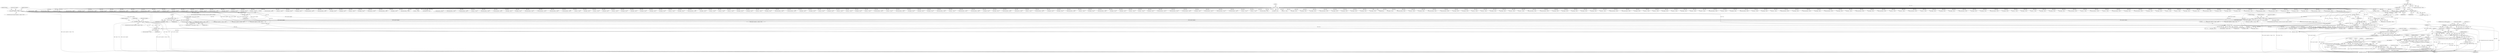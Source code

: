 digraph "0_ImageMagick_56d6e20de489113617cbbddaf41e92600a34db22@array" {
"1018410" [label="(Call,msl_info->image[n] == (Image *) NULL)"];
"1017912" [label="(Call,msl_info->image[n] == (Image *) NULL)"];
"1017918" [label="(Call,(Image *) NULL)"];
"1017908" [label="(Call,(Image*) NULL)"];
"1000237" [label="(Call,(char *) NULL)"];
"1000232" [label="(Call,(const char *) NULL)"];
"1018117" [label="(Call,msl_info->image[n] == (Image *) NULL)"];
"1018123" [label="(Call,(Image *) NULL)"];
"1018113" [label="(Call,(Image*) NULL)"];
"1018416" [label="(Call,(Image *) NULL)"];
"1018251" [label="(Call,(Image*) NULL)"];
"1018149" [label="(Call,(const xmlChar *) NULL)"];
"1018137" [label="(Call,(const xmlChar **) NULL)"];
"1018046" [label="(Call,(Image*) NULL)"];
"1017944" [label="(Call,(const xmlChar *) NULL)"];
"1017932" [label="(Call,(const xmlChar **) NULL)"];
"1018540" [label="(Call,GetImageFromList(msl_info->image[n],index))"];
"1018538" [label="(Call,p=GetImageFromList(msl_info->image[n],index))"];
"1018558" [label="(Call,p == (Image *) NULL)"];
"1018557" [label="(Call,(p == (Image *) NULL) || (q == (Image *) NULL))"];
"1018578" [label="(Call,CloneImage(p,0,0,MagickTrue,&p->exception))"];
"1018576" [label="(Call,swap=CloneImage(p,0,0,MagickTrue,&p->exception))"];
"1018599" [label="(Call,ReplaceImageInList(&q,swap))"];
"1018590" [label="(Call,CloneImage(q,0,0,MagickTrue,&q->exception))"];
"1018587" [label="(Call,ReplaceImageInList(&p,CloneImage(q,0,0,MagickTrue,&q->exception)))"];
"1018609" [label="(Call,GetFirstImageInList(q))"];
"1018603" [label="(Call,msl_info->image[n]=GetFirstImageInList(q))"];
"1018549" [label="(Call,GetImageFromList(msl_info->image[n],swap_index))"];
"1018547" [label="(Call,q=GetImageFromList(msl_info->image[n],swap_index))"];
"1018563" [label="(Call,q == (Image *) NULL)"];
"1018046" [label="(Call,(Image*) NULL)"];
"1017467" [label="(Call,(Image *) NULL)"];
"1018431" [label="(Call,swap_index=(-2))"];
"1018550" [label="(Call,msl_info->image[n])"];
"1014502" [label="(Call,(Image *) NULL)"];
"1003100" [label="(Call,(char **) NULL)"];
"1014729" [label="(Call,(const xmlChar *) NULL)"];
"1018428" [label="(Identifier,index)"];
"1018139" [label="(Identifier,NULL)"];
"1000234" [label="(Identifier,NULL)"];
"1009820" [label="(Call,(const xmlChar *) NULL)"];
"1016133" [label="(Call,(const char *) NULL)"];
"1003342" [label="(Call,(const xmlChar *) NULL)"];
"1008856" [label="(Call,(Image *) NULL)"];
"1004334" [label="(Call,(const xmlChar *) NULL)"];
"1004223" [label="(Call,(Image *) NULL)"];
"1014856" [label="(Call,(Image *) NULL)"];
"1017911" [label="(ControlStructure,if (msl_info->image[n] == (Image *) NULL))"];
"1001578" [label="(Call,(const xmlChar *) NULL)"];
"1014978" [label="(Call,(char **) NULL)"];
"1018253" [label="(Identifier,NULL)"];
"1018518" [label="(Call,swap_index=(ssize_t) geometry_info.sigma)"];
"1018123" [label="(Call,(Image *) NULL)"];
"1004729" [label="(Call,(const xmlChar *) NULL)"];
"1008628" [label="(Call,(char **) NULL)"];
"1018781" [label="(Call,(Image *) NULL)"];
"1003476" [label="(Call,(Image *) NULL)"];
"1000279" [label="(Call,(Image *) NULL)"];
"1019173" [label="(Call,(char **) NULL)"];
"1018251" [label="(Call,(Image*) NULL)"];
"1005603" [label="(Call,(char **) NULL)"];
"1006241" [label="(Call,(const xmlChar *) NULL)"];
"1012993" [label="(Call,(Image *) NULL)"];
"1017221" [label="(Call,(Image *) NULL)"];
"1014248" [label="(Call,(Image *) NULL)"];
"1018128" [label="(Identifier,OptionError)"];
"1007724" [label="(Call,(char **) NULL)"];
"1018587" [label="(Call,ReplaceImageInList(&p,CloneImage(q,0,0,MagickTrue,&q->exception)))"];
"1007223" [label="(Call,(const xmlChar *) NULL)"];
"1009893" [label="(Call,(char **) NULL)"];
"1004956" [label="(Call,(Image *) NULL)"];
"1018418" [label="(Identifier,NULL)"];
"1014663" [label="(Call,(Image *) NULL)"];
"1006434" [label="(Call,(const xmlChar *) NULL)"];
"1002331" [label="(Call,(const xmlChar *) NULL)"];
"1008729" [label="(Call,(Image *) NULL)"];
"1015066" [label="(Call,(Image *) NULL)"];
"1006523" [label="(Call,(char **) NULL)"];
"1018409" [label="(ControlStructure,if (msl_info->image[n] == (Image *) NULL))"];
"1002499" [label="(Call,(Image *) NULL)"];
"1017923" [label="(Identifier,OptionError)"];
"1019031" [label="(Call,(const char *) NULL)"];
"1007668" [label="(Call,(const xmlChar *) NULL)"];
"1019343" [label="(Call,msl_info->image[n] == (Image *) NULL)"];
"1018603" [label="(Call,msl_info->image[n]=GetFirstImageInList(q))"];
"1007621" [label="(Call,(Image *) NULL)"];
"1018821" [label="(Call,(Image *) NULL)"];
"1018438" [label="(Call,(const xmlChar **) NULL)"];
"1011472" [label="(Call,(const xmlChar **) NULL)"];
"1000232" [label="(Call,(const char *) NULL)"];
"1013107" [label="(Call,(char **) NULL)"];
"1000235" [label="(Call,value=(char *) NULL)"];
"1017913" [label="(Call,msl_info->image[n])"];
"1018560" [label="(Call,(Image *) NULL)"];
"1003448" [label="(Call,(const char *) NULL)"];
"1000307" [label="(Call,(const xmlChar *) NULL)"];
"1018071" [label="(Call,(Image *) NULL)"];
"1019122" [label="(Call,(const xmlChar *) NULL)"];
"1008651" [label="(Call,(char **) NULL)"];
"1017596" [label="(Call,(const xmlChar *) NULL)"];
"1017492" [label="(Call,(const xmlChar *) NULL)"];
"1017427" [label="(Call,(Image *) NULL)"];
"1015276" [label="(Call,(Image *) NULL)"];
"1018546" [label="(Identifier,index)"];
"1018125" [label="(Identifier,NULL)"];
"1018149" [label="(Call,(const xmlChar *) NULL)"];
"1018136" [label="(Identifier,attributes)"];
"1008160" [label="(Call,(const xmlChar *) NULL)"];
"1011228" [label="(Call,(const xmlChar *) NULL)"];
"1010626" [label="(Call,(const xmlChar *) NULL)"];
"1013264" [label="(Call,(const xmlChar *) NULL)"];
"1018710" [label="(Call,(char **) NULL)"];
"1018558" [label="(Call,p == (Image *) NULL)"];
"1007056" [label="(Call,(Image *) NULL)"];
"1018629" [label="(Call,(Image *) NULL)"];
"1012008" [label="(Call,(char **) NULL)"];
"1018427" [label="(Call,index=(-1))"];
"1017908" [label="(Call,(Image*) NULL)"];
"1006586" [label="(Call,(Image *) NULL)"];
"1010507" [label="(Call,(char **) NULL)"];
"1004701" [label="(Call,(Image *) NULL)"];
"1018557" [label="(Call,(p == (Image *) NULL) || (q == (Image *) NULL))"];
"1018593" [label="(Literal,0)"];
"1018111" [label="(Call,*\n          stereoImage = (Image*) NULL)"];
"1008556" [label="(Call,(Image *) NULL)"];
"1001983" [label="(Call,(Image *) NULL)"];
"1018053" [label="(Call,SteganoImage(msl_info->image[n], watermark, &msl_info->image[n]->exception))"];
"1017944" [label="(Call,(const xmlChar *) NULL)"];
"1008486" [label="(Call,(Image *) NULL)"];
"1018416" [label="(Call,(Image *) NULL)"];
"1013153" [label="(Call,(Image *) NULL)"];
"1018539" [label="(Identifier,p)"];
"1007796" [label="(Call,(char **) NULL)"];
"1017918" [label="(Call,(Image *) NULL)"];
"1018564" [label="(Identifier,q)"];
"1018611" [label="(ControlStructure,break;)"];
"1010545" [label="(Call,(Image *) NULL)"];
"1004476" [label="(Call,(const xmlChar *) NULL)"];
"1004443" [label="(Call,(Image *) NULL)"];
"1005702" [label="(Call,(char **) NULL)"];
"1017912" [label="(Call,msl_info->image[n] == (Image *) NULL)"];
"1011909" [label="(Call,(char **) NULL)"];
"1018602" [label="(Identifier,swap)"];
"1009559" [label="(Call,(char **) NULL)"];
"1016998" [label="(Call,(Image *) NULL)"];
"1016530" [label="(Call,(Image *) NULL)"];
"1018044" [label="(Call,watermark != (Image*) NULL)"];
"1005566" [label="(Call,(char **) NULL)"];
"1002635" [label="(Call,(Image *) NULL)"];
"1002016" [label="(Call,(const xmlChar *) NULL)"];
"1017744" [label="(Call,(const xmlChar *) NULL)"];
"1018579" [label="(Identifier,p)"];
"1018137" [label="(Call,(const xmlChar **) NULL)"];
"1018588" [label="(Call,&p)"];
"1004306" [label="(Call,(Image *) NULL)"];
"1018135" [label="(Call,attributes == (const xmlChar **) NULL)"];
"1003989" [label="(Call,(Image *) NULL)"];
"1012916" [label="(Call,(char *) NULL)"];
"1002451" [label="(Call,(Image *) NULL)"];
"1006330" [label="(Call,(char **) NULL)"];
"1017906" [label="(Call,*\n          watermark = (Image*) NULL)"];
"1000936" [label="(Call,(char **) NULL)"];
"1018922" [label="(Call,msl_info->image[n] == (Image *) NULL)"];
"1006216" [label="(Call,(Image *) NULL)"];
"1000959" [label="(Call,(char **) NULL)"];
"1000533" [label="(Call,(const xmlChar *) NULL)"];
"1018113" [label="(Call,(Image*) NULL)"];
"1005726" [label="(Call,(char **) NULL)"];
"1012865" [label="(Call,(const xmlChar *) NULL)"];
"1017564" [label="(Call,(Image *) NULL)"];
"1007182" [label="(Call,(Image *) NULL)"];
"1018577" [label="(Identifier,swap)"];
"1018321" [label="(Call,(Image *) NULL)"];
"1008334" [label="(Call,(Image *) NULL)"];
"1007967" [label="(Call,(const xmlChar *) NULL)"];
"1017364" [label="(Call,(char **) NULL)"];
"1002997" [label="(Call,(const xmlChar *) NULL)"];
"1018576" [label="(Call,swap=CloneImage(p,0,0,MagickTrue,&p->exception))"];
"1018583" [label="(Call,&p->exception)"];
"1017910" [label="(Identifier,NULL)"];
"1018118" [label="(Call,msl_info->image[n])"];
"1014003" [label="(Call,(const xmlChar *) NULL)"];
"1018548" [label="(Identifier,q)"];
"1018623" [label="(Call,msl_info->image[n] == (Image *) NULL)"];
"1001731" [label="(Call,(Image *) NULL)"];
"1015487" [label="(Call,(Image *) NULL)"];
"1014528" [label="(Call,(const xmlChar *) NULL)"];
"1003765" [label="(Call,(const char *) NULL)"];
"1003943" [label="(Call,(char **) NULL)"];
"1010418" [label="(Call,(const xmlChar *) NULL)"];
"1019090" [label="(Call,msl_info->image[n] == (Image *) NULL)"];
"1010884" [label="(Call,(Image *) NULL)"];
"1002239" [label="(Call,(Image *) NULL)"];
"1018276" [label="(Call,(Image *) NULL)"];
"1012662" [label="(Call,(const xmlChar *) NULL)"];
"1016362" [label="(Call,(char **) NULL)"];
"1018410" [label="(Call,msl_info->image[n] == (Image *) NULL)"];
"1004832" [label="(Call,(Image *) NULL)"];
"1010110" [label="(Call,(const xmlChar *) NULL)"];
"1018815" [label="(Call,msl_info->image[n] == (Image *) NULL)"];
"1006931" [label="(Call,(Image *) NULL)"];
"1013929" [label="(Call,(Image *) NULL)"];
"1009203" [label="(Call,(char **) NULL)"];
"1014785" [label="(Call,(char **) NULL)"];
"1007941" [label="(Call,(Image *) NULL)"];
"1018547" [label="(Call,q=GetImageFromList(msl_info->image[n],swap_index))"];
"1008887" [label="(Call,(const xmlChar *) NULL)"];
"1009470" [label="(Call,(const xmlChar *) NULL)"];
"1018604" [label="(Call,msl_info->image[n])"];
"1015528" [label="(Call,(const xmlChar *) NULL)"];
"1018578" [label="(Call,CloneImage(p,0,0,MagickTrue,&p->exception))"];
"1004660" [label="(Call,(Image *) NULL)"];
"1018581" [label="(Literal,0)"];
"1017024" [label="(Call,(const xmlChar *) NULL)"];
"1018582" [label="(Identifier,MagickTrue)"];
"1010798" [label="(Call,(const xmlChar *) NULL)"];
"1018559" [label="(Identifier,p)"];
"1015745" [label="(Call,(const xmlChar *) NULL)"];
"1016888" [label="(Call,(char **) NULL)"];
"1012032" [label="(Call,(char **) NULL)"];
"1008582" [label="(Call,(const xmlChar *) NULL)"];
"1018589" [label="(Identifier,p)"];
"1009445" [label="(Call,(Image *) NULL)"];
"1001878" [label="(Call,(char **) NULL)"];
"1006409" [label="(Call,(Image *) NULL)"];
"1001942" [label="(Call,(Image *) NULL)"];
"1019593" [label="(Call,value != NULL)"];
"1018570" [label="(Identifier,OptionError)"];
"1009780" [label="(Call,(Image *) NULL)"];
"1019251" [label="(Call,(const xmlChar *) NULL)"];
"1015719" [label="(Call,(Image *) NULL)"];
"1006368" [label="(Call,(Image *) NULL)"];
"1019225" [label="(Call,(Image *) NULL)"];
"1002948" [label="(Call,(Image *) NULL)"];
"1006857" [label="(Call,(Image *) NULL)"];
"1017719" [label="(Call,(Image *) NULL)"];
"1000239" [label="(Identifier,NULL)"];
"1011200" [label="(Call,(Image *) NULL)"];
"1018505" [label="(Call,index=(ssize_t) geometry_info.rho)"];
"1018116" [label="(ControlStructure,if (msl_info->image[n] == (Image *) NULL))"];
"1002525" [label="(Call,(const xmlChar *) NULL)"];
"1017674" [label="(Call,(char **) NULL)"];
"1014207" [label="(Call,(Image *) NULL)"];
"1013018" [label="(Call,(const xmlChar *) NULL)"];
"1018449" [label="(Call,(const xmlChar *) NULL)"];
"1018565" [label="(Call,(Image *) NULL)"];
"1018610" [label="(Identifier,q)"];
"1018541" [label="(Call,msl_info->image[n])"];
"1000484" [label="(Call,(Image *) NULL)"];
"1008142" [label="(Call,(Image *) NULL)"];
"1013695" [label="(Call,(char **) NULL)"];
"1018563" [label="(Call,q == (Image *) NULL)"];
"1018556" [label="(ControlStructure,if ((p == (Image *) NULL) || (q == (Image *) NULL)))"];
"1010734" [label="(Call,(char **) NULL)"];
"1015016" [label="(Call,(Image *) NULL)"];
"1018590" [label="(Call,CloneImage(q,0,0,MagickTrue,&q->exception))"];
"1002291" [label="(Call,(Image *) NULL)"];
"1009940" [label="(Call,(char **) NULL)"];
"1011886" [label="(Call,(char **) NULL)"];
"1018928" [label="(Call,(Image *) NULL)"];
"1018258" [label="(Call,StereoImage(msl_info->image[n], stereoImage, &msl_info->image[n]->exception))"];
"1004981" [label="(Call,(const xmlChar *) NULL)"];
"1018601" [label="(Identifier,q)"];
"1005108" [label="(Call,(const xmlChar *) NULL)"];
"1019219" [label="(Call,msl_info->image[n] == (Image *) NULL)"];
"1001550" [label="(Call,(Image *) NULL)"];
"1005059" [label="(Call,(Image *) NULL)"];
"1001680" [label="(Call,(Image *) NULL)"];
"1010082" [label="(Call,(Image *) NULL)"];
"1018151" [label="(Identifier,NULL)"];
"1013238" [label="(Call,(Image *) NULL)"];
"1017920" [label="(Identifier,NULL)"];
"1002576" [label="(Call,(char **) NULL)"];
"1008359" [label="(Call,(const xmlChar *) NULL)"];
"1013639" [label="(Call,(const xmlChar *) NULL)"];
"1002906" [label="(Call,(Image *) NULL)"];
"1009990" [label="(Call,(char **) NULL)"];
"1013764" [label="(Call,(char **) NULL)"];
"1016947" [label="(Call,(Image *) NULL)"];
"1018599" [label="(Call,ReplaceImageInList(&q,swap))"];
"1015584" [label="(Call,(char **) NULL)"];
"1018145" [label="(Call,attributes[i] != (const xmlChar *) NULL)"];
"1018606" [label="(Identifier,msl_info)"];
"1016763" [label="(Call,(Image *) NULL)"];
"1007821" [label="(Call,(char **) NULL)"];
"1013787" [label="(Call,(char **) NULL)"];
"1015301" [label="(Call,(const xmlChar *) NULL)"];
"1008415" [label="(Call,(char **) NULL)"];
"1016278" [label="(Call,(Image *) NULL)"];
"1011483" [label="(Call,(const xmlChar *) NULL)"];
"1014142" [label="(Call,(char **) NULL)"];
"1017932" [label="(Call,(const xmlChar **) NULL)"];
"1000443" [label="(Call,(Image *) NULL)"];
"1018411" [label="(Call,msl_info->image[n])"];
"1016387" [label="(Call,(char **) NULL)"];
"1016837" [label="(Call,(const xmlChar *) NULL)"];
"1018592" [label="(Literal,0)"];
"1019445" [label="(Call,msl_info->image[n] == (Image *) NULL)"];
"1018421" [label="(Identifier,OptionError)"];
"1010587" [label="(Call,(Image *) NULL)"];
"1009117" [label="(Call,(const xmlChar *) NULL)"];
"1017930" [label="(Call,attributes == (const xmlChar **) NULL)"];
"1014438" [label="(Call,(Image *) NULL)"];
"1017931" [label="(Identifier,attributes)"];
"1018654" [label="(Call,(const xmlChar *) NULL)"];
"1003311" [label="(Call,(Image *) NULL)"];
"1008674" [label="(Call,(char **) NULL)"];
"1018956" [label="(Call,(const xmlChar *) NULL)"];
"1013972" [label="(Call,(Image *) NULL)"];
"1006776" [label="(Call,(const xmlChar *) NULL)"];
"1018048" [label="(Identifier,NULL)"];
"1018315" [label="(Call,msl_info->image[n] == (Image *) NULL)"];
"1018549" [label="(Call,GetImageFromList(msl_info->image[n],swap_index))"];
"1018249" [label="(Call,stereoImage != (Image*) NULL)"];
"1001058" [label="(Call,(char **) NULL)"];
"1016684" [label="(Call,(char **) NULL)"];
"1001756" [label="(Call,(const xmlChar *) NULL)"];
"1010015" [label="(Call,(char **) NULL)"];
"1010393" [label="(Call,(Image *) NULL)"];
"1018609" [label="(Call,GetFirstImageInList(q))"];
"1018591" [label="(Identifier,q)"];
"1018403" [label="(Block,)"];
"1009605" [label="(Call,(Image *) NULL)"];
"1006627" [label="(Call,(Image *) NULL)"];
"1010277" [label="(Call,(const xmlChar *) NULL)"];
"1009081" [label="(Call,(Image *) NULL)"];
"1007570" [label="(Call,(Image *) NULL)"];
"1014281" [label="(Call,(const xmlChar *) NULL)"];
"1016811" [label="(Call,(Image *) NULL)"];
"1009876" [label="(Call,(char **) NULL)"];
"1010252" [label="(Call,(Image *) NULL)"];
"1017833" [label="(Call,(char **) NULL)"];
"1017871" [label="(Call,(Image *) NULL)"];
"1000230" [label="(Call,keyword=(const char *) NULL)"];
"1006751" [label="(Call,(Image *) NULL)"];
"1013607" [label="(Call,(Image *) NULL)"];
"1016555" [label="(Call,(const xmlChar *) NULL)"];
"1019096" [label="(Call,(Image *) NULL)"];
"1015669" [label="(Call,(char **) NULL)"];
"1012853" [label="(Call,(const xmlChar **) NULL)"];
"1009965" [label="(Call,(char **) NULL)"];
"1002709" [label="(Call,(const xmlChar *) NULL)"];
"1008246" [label="(Call,(Image *) NULL)"];
"1019477" [label="(Call,(const xmlChar *) NULL)"];
"1012626" [label="(Call,(Image *) NULL)"];
"1015235" [label="(Call,(Image *) NULL)"];
"1001084" [label="(Call,(char **) NULL)"];
"1009284" [label="(Call,(char **) NULL)"];
"1014901" [label="(Call,(Image *) NULL)"];
"1018117" [label="(Call,msl_info->image[n] == (Image *) NULL)"];
"1017946" [label="(Identifier,NULL)"];
"1018540" [label="(Call,GetImageFromList(msl_info->image[n],index))"];
"1017934" [label="(Identifier,NULL)"];
"1009646" [label="(Call,(Image *) NULL)"];
"1017246" [label="(Call,(const xmlChar *) NULL)"];
"1002676" [label="(Call,(Image *) NULL)"];
"1015445" [label="(Call,(Image *) NULL)"];
"1018580" [label="(Literal,0)"];
"1018115" [label="(Identifier,NULL)"];
"1014704" [label="(Call,(Image *) NULL)"];
"1019451" [label="(Call,(Image *) NULL)"];
"1019349" [label="(Call,(Image *) NULL)"];
"1018555" [label="(Identifier,swap_index)"];
"1018595" [label="(Call,&q->exception)"];
"1003505" [label="(Call,(const xmlChar *) NULL)"];
"1018846" [label="(Call,(const xmlChar *) NULL)"];
"1017940" [label="(Call,attributes[i] != (const xmlChar *) NULL)"];
"1015091" [label="(Call,(const xmlChar *) NULL)"];
"1008997" [label="(Call,(const char *) NULL)"];
"1016489" [label="(Call,(Image *) NULL)"];
"1017180" [label="(Call,(Image *) NULL)"];
"1000237" [label="(Call,(char *) NULL)"];
"1010786" [label="(Call,(const xmlChar **) NULL)"];
"1014927" [label="(Call,(const xmlChar *) NULL)"];
"1018594" [label="(Identifier,MagickTrue)"];
"1019610" [label="(MethodReturn,static void)"];
"1018538" [label="(Call,p=GetImageFromList(msl_info->image[n],index))"];
"1016306" [label="(Call,(const xmlChar *) NULL)"];
"1018600" [label="(Call,&q)"];
"1018410" -> "1018409"  [label="AST: "];
"1018410" -> "1018416"  [label="CFG: "];
"1018411" -> "1018410"  [label="AST: "];
"1018416" -> "1018410"  [label="AST: "];
"1018421" -> "1018410"  [label="CFG: "];
"1018428" -> "1018410"  [label="CFG: "];
"1018410" -> "1019610"  [label="DDG: (Image *) NULL"];
"1018410" -> "1019610"  [label="DDG: msl_info->image[n] == (Image *) NULL"];
"1018410" -> "1019610"  [label="DDG: msl_info->image[n]"];
"1017912" -> "1018410"  [label="DDG: msl_info->image[n]"];
"1018117" -> "1018410"  [label="DDG: msl_info->image[n]"];
"1018416" -> "1018410"  [label="DDG: NULL"];
"1018410" -> "1018540"  [label="DDG: msl_info->image[n]"];
"1017912" -> "1017911"  [label="AST: "];
"1017912" -> "1017918"  [label="CFG: "];
"1017913" -> "1017912"  [label="AST: "];
"1017918" -> "1017912"  [label="AST: "];
"1017923" -> "1017912"  [label="CFG: "];
"1017931" -> "1017912"  [label="CFG: "];
"1017912" -> "1019610"  [label="DDG: msl_info->image[n]"];
"1017912" -> "1019610"  [label="DDG: msl_info->image[n] == (Image *) NULL"];
"1017912" -> "1019610"  [label="DDG: (Image *) NULL"];
"1017918" -> "1017912"  [label="DDG: NULL"];
"1017912" -> "1018053"  [label="DDG: msl_info->image[n]"];
"1017912" -> "1018315"  [label="DDG: msl_info->image[n]"];
"1017912" -> "1018623"  [label="DDG: msl_info->image[n]"];
"1017912" -> "1018815"  [label="DDG: msl_info->image[n]"];
"1017912" -> "1018922"  [label="DDG: msl_info->image[n]"];
"1017912" -> "1019090"  [label="DDG: msl_info->image[n]"];
"1017912" -> "1019219"  [label="DDG: msl_info->image[n]"];
"1017912" -> "1019343"  [label="DDG: msl_info->image[n]"];
"1017912" -> "1019445"  [label="DDG: msl_info->image[n]"];
"1017918" -> "1017920"  [label="CFG: "];
"1017919" -> "1017918"  [label="AST: "];
"1017920" -> "1017918"  [label="AST: "];
"1017908" -> "1017918"  [label="DDG: NULL"];
"1017918" -> "1017932"  [label="DDG: NULL"];
"1017918" -> "1019593"  [label="DDG: NULL"];
"1017908" -> "1017906"  [label="AST: "];
"1017908" -> "1017910"  [label="CFG: "];
"1017909" -> "1017908"  [label="AST: "];
"1017910" -> "1017908"  [label="AST: "];
"1017906" -> "1017908"  [label="CFG: "];
"1017908" -> "1017906"  [label="DDG: NULL"];
"1000237" -> "1017908"  [label="DDG: NULL"];
"1000237" -> "1000235"  [label="AST: "];
"1000237" -> "1000239"  [label="CFG: "];
"1000238" -> "1000237"  [label="AST: "];
"1000239" -> "1000237"  [label="AST: "];
"1000235" -> "1000237"  [label="CFG: "];
"1000237" -> "1000235"  [label="DDG: NULL"];
"1000232" -> "1000237"  [label="DDG: NULL"];
"1000237" -> "1000279"  [label="DDG: NULL"];
"1000237" -> "1000307"  [label="DDG: NULL"];
"1000237" -> "1000443"  [label="DDG: NULL"];
"1000237" -> "1000484"  [label="DDG: NULL"];
"1000237" -> "1000533"  [label="DDG: NULL"];
"1000237" -> "1000936"  [label="DDG: NULL"];
"1000237" -> "1000959"  [label="DDG: NULL"];
"1000237" -> "1001058"  [label="DDG: NULL"];
"1000237" -> "1001084"  [label="DDG: NULL"];
"1000237" -> "1001550"  [label="DDG: NULL"];
"1000237" -> "1001578"  [label="DDG: NULL"];
"1000237" -> "1001680"  [label="DDG: NULL"];
"1000237" -> "1001731"  [label="DDG: NULL"];
"1000237" -> "1001756"  [label="DDG: NULL"];
"1000237" -> "1001878"  [label="DDG: NULL"];
"1000237" -> "1001942"  [label="DDG: NULL"];
"1000237" -> "1001983"  [label="DDG: NULL"];
"1000237" -> "1002016"  [label="DDG: NULL"];
"1000237" -> "1002239"  [label="DDG: NULL"];
"1000237" -> "1002291"  [label="DDG: NULL"];
"1000237" -> "1002331"  [label="DDG: NULL"];
"1000237" -> "1002451"  [label="DDG: NULL"];
"1000237" -> "1002499"  [label="DDG: NULL"];
"1000237" -> "1002525"  [label="DDG: NULL"];
"1000237" -> "1002576"  [label="DDG: NULL"];
"1000237" -> "1002635"  [label="DDG: NULL"];
"1000237" -> "1002676"  [label="DDG: NULL"];
"1000237" -> "1002709"  [label="DDG: NULL"];
"1000237" -> "1002906"  [label="DDG: NULL"];
"1000237" -> "1002948"  [label="DDG: NULL"];
"1000237" -> "1002997"  [label="DDG: NULL"];
"1000237" -> "1003100"  [label="DDG: NULL"];
"1000237" -> "1003311"  [label="DDG: NULL"];
"1000237" -> "1003342"  [label="DDG: NULL"];
"1000237" -> "1003448"  [label="DDG: NULL"];
"1000237" -> "1003476"  [label="DDG: NULL"];
"1000237" -> "1003505"  [label="DDG: NULL"];
"1000237" -> "1003765"  [label="DDG: NULL"];
"1000237" -> "1003943"  [label="DDG: NULL"];
"1000237" -> "1003989"  [label="DDG: NULL"];
"1000237" -> "1004223"  [label="DDG: NULL"];
"1000237" -> "1004306"  [label="DDG: NULL"];
"1000237" -> "1004334"  [label="DDG: NULL"];
"1000237" -> "1004443"  [label="DDG: NULL"];
"1000237" -> "1004476"  [label="DDG: NULL"];
"1000237" -> "1004660"  [label="DDG: NULL"];
"1000237" -> "1004701"  [label="DDG: NULL"];
"1000237" -> "1004729"  [label="DDG: NULL"];
"1000237" -> "1004832"  [label="DDG: NULL"];
"1000237" -> "1004956"  [label="DDG: NULL"];
"1000237" -> "1004981"  [label="DDG: NULL"];
"1000237" -> "1005059"  [label="DDG: NULL"];
"1000237" -> "1005108"  [label="DDG: NULL"];
"1000237" -> "1005566"  [label="DDG: NULL"];
"1000237" -> "1005603"  [label="DDG: NULL"];
"1000237" -> "1005702"  [label="DDG: NULL"];
"1000237" -> "1005726"  [label="DDG: NULL"];
"1000237" -> "1006216"  [label="DDG: NULL"];
"1000237" -> "1006241"  [label="DDG: NULL"];
"1000237" -> "1006330"  [label="DDG: NULL"];
"1000237" -> "1006368"  [label="DDG: NULL"];
"1000237" -> "1006409"  [label="DDG: NULL"];
"1000237" -> "1006434"  [label="DDG: NULL"];
"1000237" -> "1006523"  [label="DDG: NULL"];
"1000237" -> "1006586"  [label="DDG: NULL"];
"1000237" -> "1006627"  [label="DDG: NULL"];
"1000237" -> "1006751"  [label="DDG: NULL"];
"1000237" -> "1006776"  [label="DDG: NULL"];
"1000237" -> "1006857"  [label="DDG: NULL"];
"1000237" -> "1006931"  [label="DDG: NULL"];
"1000237" -> "1007056"  [label="DDG: NULL"];
"1000237" -> "1007182"  [label="DDG: NULL"];
"1000237" -> "1007223"  [label="DDG: NULL"];
"1000237" -> "1007570"  [label="DDG: NULL"];
"1000237" -> "1007621"  [label="DDG: NULL"];
"1000237" -> "1007668"  [label="DDG: NULL"];
"1000237" -> "1007724"  [label="DDG: NULL"];
"1000237" -> "1007796"  [label="DDG: NULL"];
"1000237" -> "1007821"  [label="DDG: NULL"];
"1000237" -> "1007941"  [label="DDG: NULL"];
"1000237" -> "1007967"  [label="DDG: NULL"];
"1000237" -> "1008142"  [label="DDG: NULL"];
"1000237" -> "1008160"  [label="DDG: NULL"];
"1000237" -> "1008246"  [label="DDG: NULL"];
"1000237" -> "1008334"  [label="DDG: NULL"];
"1000237" -> "1008359"  [label="DDG: NULL"];
"1000237" -> "1008415"  [label="DDG: NULL"];
"1000237" -> "1008486"  [label="DDG: NULL"];
"1000237" -> "1008556"  [label="DDG: NULL"];
"1000237" -> "1008582"  [label="DDG: NULL"];
"1000237" -> "1008628"  [label="DDG: NULL"];
"1000237" -> "1008651"  [label="DDG: NULL"];
"1000237" -> "1008674"  [label="DDG: NULL"];
"1000237" -> "1008729"  [label="DDG: NULL"];
"1000237" -> "1008856"  [label="DDG: NULL"];
"1000237" -> "1008887"  [label="DDG: NULL"];
"1000237" -> "1008997"  [label="DDG: NULL"];
"1000237" -> "1009081"  [label="DDG: NULL"];
"1000237" -> "1009117"  [label="DDG: NULL"];
"1000237" -> "1009203"  [label="DDG: NULL"];
"1000237" -> "1009284"  [label="DDG: NULL"];
"1000237" -> "1009445"  [label="DDG: NULL"];
"1000237" -> "1009470"  [label="DDG: NULL"];
"1000237" -> "1009559"  [label="DDG: NULL"];
"1000237" -> "1009605"  [label="DDG: NULL"];
"1000237" -> "1009646"  [label="DDG: NULL"];
"1000237" -> "1009780"  [label="DDG: NULL"];
"1000237" -> "1009820"  [label="DDG: NULL"];
"1000237" -> "1009876"  [label="DDG: NULL"];
"1000237" -> "1009893"  [label="DDG: NULL"];
"1000237" -> "1009940"  [label="DDG: NULL"];
"1000237" -> "1009965"  [label="DDG: NULL"];
"1000237" -> "1009990"  [label="DDG: NULL"];
"1000237" -> "1010015"  [label="DDG: NULL"];
"1000237" -> "1010082"  [label="DDG: NULL"];
"1000237" -> "1010110"  [label="DDG: NULL"];
"1000237" -> "1010252"  [label="DDG: NULL"];
"1000237" -> "1010277"  [label="DDG: NULL"];
"1000237" -> "1010393"  [label="DDG: NULL"];
"1000237" -> "1010418"  [label="DDG: NULL"];
"1000237" -> "1010507"  [label="DDG: NULL"];
"1000237" -> "1010545"  [label="DDG: NULL"];
"1000237" -> "1010587"  [label="DDG: NULL"];
"1000237" -> "1010626"  [label="DDG: NULL"];
"1000237" -> "1010734"  [label="DDG: NULL"];
"1000237" -> "1010786"  [label="DDG: NULL"];
"1000237" -> "1010798"  [label="DDG: NULL"];
"1000237" -> "1010884"  [label="DDG: NULL"];
"1000237" -> "1011200"  [label="DDG: NULL"];
"1000237" -> "1011228"  [label="DDG: NULL"];
"1000237" -> "1011472"  [label="DDG: NULL"];
"1000237" -> "1011483"  [label="DDG: NULL"];
"1000237" -> "1011886"  [label="DDG: NULL"];
"1000237" -> "1011909"  [label="DDG: NULL"];
"1000237" -> "1012008"  [label="DDG: NULL"];
"1000237" -> "1012032"  [label="DDG: NULL"];
"1000237" -> "1012626"  [label="DDG: NULL"];
"1000237" -> "1012662"  [label="DDG: NULL"];
"1000237" -> "1012853"  [label="DDG: NULL"];
"1000237" -> "1012865"  [label="DDG: NULL"];
"1000237" -> "1012916"  [label="DDG: NULL"];
"1000237" -> "1012993"  [label="DDG: NULL"];
"1000237" -> "1013018"  [label="DDG: NULL"];
"1000237" -> "1013107"  [label="DDG: NULL"];
"1000237" -> "1013153"  [label="DDG: NULL"];
"1000237" -> "1013238"  [label="DDG: NULL"];
"1000237" -> "1013264"  [label="DDG: NULL"];
"1000237" -> "1013607"  [label="DDG: NULL"];
"1000237" -> "1013639"  [label="DDG: NULL"];
"1000237" -> "1013695"  [label="DDG: NULL"];
"1000237" -> "1013764"  [label="DDG: NULL"];
"1000237" -> "1013787"  [label="DDG: NULL"];
"1000237" -> "1013929"  [label="DDG: NULL"];
"1000237" -> "1013972"  [label="DDG: NULL"];
"1000237" -> "1014003"  [label="DDG: NULL"];
"1000237" -> "1014142"  [label="DDG: NULL"];
"1000237" -> "1014207"  [label="DDG: NULL"];
"1000237" -> "1014248"  [label="DDG: NULL"];
"1000237" -> "1014281"  [label="DDG: NULL"];
"1000237" -> "1014438"  [label="DDG: NULL"];
"1000237" -> "1014502"  [label="DDG: NULL"];
"1000237" -> "1014528"  [label="DDG: NULL"];
"1000237" -> "1014663"  [label="DDG: NULL"];
"1000237" -> "1014704"  [label="DDG: NULL"];
"1000237" -> "1014729"  [label="DDG: NULL"];
"1000237" -> "1014785"  [label="DDG: NULL"];
"1000237" -> "1014856"  [label="DDG: NULL"];
"1000237" -> "1014901"  [label="DDG: NULL"];
"1000237" -> "1014927"  [label="DDG: NULL"];
"1000237" -> "1014978"  [label="DDG: NULL"];
"1000237" -> "1015016"  [label="DDG: NULL"];
"1000237" -> "1015066"  [label="DDG: NULL"];
"1000237" -> "1015091"  [label="DDG: NULL"];
"1000237" -> "1015235"  [label="DDG: NULL"];
"1000237" -> "1015276"  [label="DDG: NULL"];
"1000237" -> "1015301"  [label="DDG: NULL"];
"1000237" -> "1015445"  [label="DDG: NULL"];
"1000237" -> "1015487"  [label="DDG: NULL"];
"1000237" -> "1015528"  [label="DDG: NULL"];
"1000237" -> "1015584"  [label="DDG: NULL"];
"1000237" -> "1015669"  [label="DDG: NULL"];
"1000237" -> "1015719"  [label="DDG: NULL"];
"1000237" -> "1015745"  [label="DDG: NULL"];
"1000237" -> "1016133"  [label="DDG: NULL"];
"1000237" -> "1016278"  [label="DDG: NULL"];
"1000237" -> "1016306"  [label="DDG: NULL"];
"1000237" -> "1016362"  [label="DDG: NULL"];
"1000237" -> "1016387"  [label="DDG: NULL"];
"1000237" -> "1016489"  [label="DDG: NULL"];
"1000237" -> "1016530"  [label="DDG: NULL"];
"1000237" -> "1016555"  [label="DDG: NULL"];
"1000237" -> "1016684"  [label="DDG: NULL"];
"1000237" -> "1016763"  [label="DDG: NULL"];
"1000237" -> "1016811"  [label="DDG: NULL"];
"1000237" -> "1016837"  [label="DDG: NULL"];
"1000237" -> "1016888"  [label="DDG: NULL"];
"1000237" -> "1016947"  [label="DDG: NULL"];
"1000237" -> "1016998"  [label="DDG: NULL"];
"1000237" -> "1017024"  [label="DDG: NULL"];
"1000237" -> "1017180"  [label="DDG: NULL"];
"1000237" -> "1017221"  [label="DDG: NULL"];
"1000237" -> "1017246"  [label="DDG: NULL"];
"1000237" -> "1017364"  [label="DDG: NULL"];
"1000237" -> "1017427"  [label="DDG: NULL"];
"1000237" -> "1017467"  [label="DDG: NULL"];
"1000237" -> "1017492"  [label="DDG: NULL"];
"1000237" -> "1017564"  [label="DDG: NULL"];
"1000237" -> "1017596"  [label="DDG: NULL"];
"1000237" -> "1017674"  [label="DDG: NULL"];
"1000237" -> "1017719"  [label="DDG: NULL"];
"1000237" -> "1017744"  [label="DDG: NULL"];
"1000237" -> "1017833"  [label="DDG: NULL"];
"1000237" -> "1017871"  [label="DDG: NULL"];
"1000237" -> "1017944"  [label="DDG: NULL"];
"1000237" -> "1018046"  [label="DDG: NULL"];
"1000237" -> "1018113"  [label="DDG: NULL"];
"1000237" -> "1018149"  [label="DDG: NULL"];
"1000237" -> "1018251"  [label="DDG: NULL"];
"1000237" -> "1018321"  [label="DDG: NULL"];
"1000237" -> "1018416"  [label="DDG: NULL"];
"1000237" -> "1018449"  [label="DDG: NULL"];
"1000237" -> "1018560"  [label="DDG: NULL"];
"1000237" -> "1018629"  [label="DDG: NULL"];
"1000237" -> "1018654"  [label="DDG: NULL"];
"1000237" -> "1018710"  [label="DDG: NULL"];
"1000237" -> "1018781"  [label="DDG: NULL"];
"1000237" -> "1018821"  [label="DDG: NULL"];
"1000237" -> "1018846"  [label="DDG: NULL"];
"1000237" -> "1018928"  [label="DDG: NULL"];
"1000237" -> "1018956"  [label="DDG: NULL"];
"1000237" -> "1019031"  [label="DDG: NULL"];
"1000237" -> "1019096"  [label="DDG: NULL"];
"1000237" -> "1019122"  [label="DDG: NULL"];
"1000237" -> "1019173"  [label="DDG: NULL"];
"1000237" -> "1019225"  [label="DDG: NULL"];
"1000237" -> "1019251"  [label="DDG: NULL"];
"1000237" -> "1019349"  [label="DDG: NULL"];
"1000237" -> "1019451"  [label="DDG: NULL"];
"1000237" -> "1019477"  [label="DDG: NULL"];
"1000237" -> "1019593"  [label="DDG: NULL"];
"1000232" -> "1000230"  [label="AST: "];
"1000232" -> "1000234"  [label="CFG: "];
"1000233" -> "1000232"  [label="AST: "];
"1000234" -> "1000232"  [label="AST: "];
"1000230" -> "1000232"  [label="CFG: "];
"1000232" -> "1000230"  [label="DDG: NULL"];
"1018117" -> "1018116"  [label="AST: "];
"1018117" -> "1018123"  [label="CFG: "];
"1018118" -> "1018117"  [label="AST: "];
"1018123" -> "1018117"  [label="AST: "];
"1018128" -> "1018117"  [label="CFG: "];
"1018136" -> "1018117"  [label="CFG: "];
"1018117" -> "1019610"  [label="DDG: msl_info->image[n] == (Image *) NULL"];
"1018117" -> "1019610"  [label="DDG: msl_info->image[n]"];
"1018117" -> "1019610"  [label="DDG: (Image *) NULL"];
"1018123" -> "1018117"  [label="DDG: NULL"];
"1018117" -> "1018258"  [label="DDG: msl_info->image[n]"];
"1018117" -> "1018315"  [label="DDG: msl_info->image[n]"];
"1018117" -> "1018623"  [label="DDG: msl_info->image[n]"];
"1018117" -> "1018815"  [label="DDG: msl_info->image[n]"];
"1018117" -> "1018922"  [label="DDG: msl_info->image[n]"];
"1018117" -> "1019090"  [label="DDG: msl_info->image[n]"];
"1018117" -> "1019219"  [label="DDG: msl_info->image[n]"];
"1018117" -> "1019343"  [label="DDG: msl_info->image[n]"];
"1018117" -> "1019445"  [label="DDG: msl_info->image[n]"];
"1018123" -> "1018125"  [label="CFG: "];
"1018124" -> "1018123"  [label="AST: "];
"1018125" -> "1018123"  [label="AST: "];
"1018113" -> "1018123"  [label="DDG: NULL"];
"1018123" -> "1018137"  [label="DDG: NULL"];
"1018123" -> "1019593"  [label="DDG: NULL"];
"1018113" -> "1018111"  [label="AST: "];
"1018113" -> "1018115"  [label="CFG: "];
"1018114" -> "1018113"  [label="AST: "];
"1018115" -> "1018113"  [label="AST: "];
"1018111" -> "1018113"  [label="CFG: "];
"1018113" -> "1018111"  [label="DDG: NULL"];
"1018416" -> "1018418"  [label="CFG: "];
"1018417" -> "1018416"  [label="AST: "];
"1018418" -> "1018416"  [label="AST: "];
"1018251" -> "1018416"  [label="DDG: NULL"];
"1018046" -> "1018416"  [label="DDG: NULL"];
"1018416" -> "1018438"  [label="DDG: NULL"];
"1018416" -> "1019593"  [label="DDG: NULL"];
"1018251" -> "1018249"  [label="AST: "];
"1018251" -> "1018253"  [label="CFG: "];
"1018252" -> "1018251"  [label="AST: "];
"1018253" -> "1018251"  [label="AST: "];
"1018249" -> "1018251"  [label="CFG: "];
"1018251" -> "1018249"  [label="DDG: NULL"];
"1018149" -> "1018251"  [label="DDG: NULL"];
"1018251" -> "1018276"  [label="DDG: NULL"];
"1018251" -> "1018321"  [label="DDG: NULL"];
"1018251" -> "1018629"  [label="DDG: NULL"];
"1018251" -> "1018821"  [label="DDG: NULL"];
"1018251" -> "1018928"  [label="DDG: NULL"];
"1018251" -> "1019096"  [label="DDG: NULL"];
"1018251" -> "1019225"  [label="DDG: NULL"];
"1018251" -> "1019349"  [label="DDG: NULL"];
"1018251" -> "1019451"  [label="DDG: NULL"];
"1018251" -> "1019593"  [label="DDG: NULL"];
"1018149" -> "1018145"  [label="AST: "];
"1018149" -> "1018151"  [label="CFG: "];
"1018150" -> "1018149"  [label="AST: "];
"1018151" -> "1018149"  [label="AST: "];
"1018145" -> "1018149"  [label="CFG: "];
"1018149" -> "1018145"  [label="DDG: NULL"];
"1018137" -> "1018149"  [label="DDG: NULL"];
"1018149" -> "1019593"  [label="DDG: NULL"];
"1018137" -> "1018135"  [label="AST: "];
"1018137" -> "1018139"  [label="CFG: "];
"1018138" -> "1018137"  [label="AST: "];
"1018139" -> "1018137"  [label="AST: "];
"1018135" -> "1018137"  [label="CFG: "];
"1018137" -> "1018135"  [label="DDG: NULL"];
"1018137" -> "1019593"  [label="DDG: NULL"];
"1018046" -> "1018044"  [label="AST: "];
"1018046" -> "1018048"  [label="CFG: "];
"1018047" -> "1018046"  [label="AST: "];
"1018048" -> "1018046"  [label="AST: "];
"1018044" -> "1018046"  [label="CFG: "];
"1018046" -> "1018044"  [label="DDG: NULL"];
"1017944" -> "1018046"  [label="DDG: NULL"];
"1018046" -> "1018071"  [label="DDG: NULL"];
"1018046" -> "1018321"  [label="DDG: NULL"];
"1018046" -> "1018629"  [label="DDG: NULL"];
"1018046" -> "1018821"  [label="DDG: NULL"];
"1018046" -> "1018928"  [label="DDG: NULL"];
"1018046" -> "1019096"  [label="DDG: NULL"];
"1018046" -> "1019225"  [label="DDG: NULL"];
"1018046" -> "1019349"  [label="DDG: NULL"];
"1018046" -> "1019451"  [label="DDG: NULL"];
"1018046" -> "1019593"  [label="DDG: NULL"];
"1017944" -> "1017940"  [label="AST: "];
"1017944" -> "1017946"  [label="CFG: "];
"1017945" -> "1017944"  [label="AST: "];
"1017946" -> "1017944"  [label="AST: "];
"1017940" -> "1017944"  [label="CFG: "];
"1017944" -> "1017940"  [label="DDG: NULL"];
"1017932" -> "1017944"  [label="DDG: NULL"];
"1017944" -> "1019593"  [label="DDG: NULL"];
"1017932" -> "1017930"  [label="AST: "];
"1017932" -> "1017934"  [label="CFG: "];
"1017933" -> "1017932"  [label="AST: "];
"1017934" -> "1017932"  [label="AST: "];
"1017930" -> "1017932"  [label="CFG: "];
"1017932" -> "1017930"  [label="DDG: NULL"];
"1017932" -> "1019593"  [label="DDG: NULL"];
"1018540" -> "1018538"  [label="AST: "];
"1018540" -> "1018546"  [label="CFG: "];
"1018541" -> "1018540"  [label="AST: "];
"1018546" -> "1018540"  [label="AST: "];
"1018538" -> "1018540"  [label="CFG: "];
"1018540" -> "1019610"  [label="DDG: index"];
"1018540" -> "1018538"  [label="DDG: msl_info->image[n]"];
"1018540" -> "1018538"  [label="DDG: index"];
"1018505" -> "1018540"  [label="DDG: index"];
"1018427" -> "1018540"  [label="DDG: index"];
"1018540" -> "1018549"  [label="DDG: msl_info->image[n]"];
"1018538" -> "1018403"  [label="AST: "];
"1018539" -> "1018538"  [label="AST: "];
"1018548" -> "1018538"  [label="CFG: "];
"1018538" -> "1019610"  [label="DDG: GetImageFromList(msl_info->image[n],index)"];
"1018538" -> "1018558"  [label="DDG: p"];
"1018558" -> "1018557"  [label="AST: "];
"1018558" -> "1018560"  [label="CFG: "];
"1018559" -> "1018558"  [label="AST: "];
"1018560" -> "1018558"  [label="AST: "];
"1018564" -> "1018558"  [label="CFG: "];
"1018557" -> "1018558"  [label="CFG: "];
"1018558" -> "1019610"  [label="DDG: p"];
"1018558" -> "1019610"  [label="DDG: (Image *) NULL"];
"1018558" -> "1018557"  [label="DDG: p"];
"1018558" -> "1018557"  [label="DDG: (Image *) NULL"];
"1018560" -> "1018558"  [label="DDG: NULL"];
"1018558" -> "1018578"  [label="DDG: p"];
"1018557" -> "1018556"  [label="AST: "];
"1018557" -> "1018563"  [label="CFG: "];
"1018563" -> "1018557"  [label="AST: "];
"1018570" -> "1018557"  [label="CFG: "];
"1018577" -> "1018557"  [label="CFG: "];
"1018557" -> "1019610"  [label="DDG: p == (Image *) NULL"];
"1018557" -> "1019610"  [label="DDG: (p == (Image *) NULL) || (q == (Image *) NULL)"];
"1018557" -> "1019610"  [label="DDG: q == (Image *) NULL"];
"1018563" -> "1018557"  [label="DDG: q"];
"1018563" -> "1018557"  [label="DDG: (Image *) NULL"];
"1018578" -> "1018576"  [label="AST: "];
"1018578" -> "1018583"  [label="CFG: "];
"1018579" -> "1018578"  [label="AST: "];
"1018580" -> "1018578"  [label="AST: "];
"1018581" -> "1018578"  [label="AST: "];
"1018582" -> "1018578"  [label="AST: "];
"1018583" -> "1018578"  [label="AST: "];
"1018576" -> "1018578"  [label="CFG: "];
"1018578" -> "1019610"  [label="DDG: &p->exception"];
"1018578" -> "1019610"  [label="DDG: p"];
"1018578" -> "1018576"  [label="DDG: MagickTrue"];
"1018578" -> "1018576"  [label="DDG: 0"];
"1018578" -> "1018576"  [label="DDG: &p->exception"];
"1018578" -> "1018576"  [label="DDG: p"];
"1018578" -> "1018590"  [label="DDG: MagickTrue"];
"1018576" -> "1018403"  [label="AST: "];
"1018577" -> "1018576"  [label="AST: "];
"1018589" -> "1018576"  [label="CFG: "];
"1018576" -> "1019610"  [label="DDG: CloneImage(p,0,0,MagickTrue,&p->exception)"];
"1018576" -> "1018599"  [label="DDG: swap"];
"1018599" -> "1018403"  [label="AST: "];
"1018599" -> "1018602"  [label="CFG: "];
"1018600" -> "1018599"  [label="AST: "];
"1018602" -> "1018599"  [label="AST: "];
"1018606" -> "1018599"  [label="CFG: "];
"1018599" -> "1019610"  [label="DDG: &q"];
"1018599" -> "1019610"  [label="DDG: ReplaceImageInList(&q,swap)"];
"1018599" -> "1019610"  [label="DDG: swap"];
"1018590" -> "1018587"  [label="AST: "];
"1018590" -> "1018595"  [label="CFG: "];
"1018591" -> "1018590"  [label="AST: "];
"1018592" -> "1018590"  [label="AST: "];
"1018593" -> "1018590"  [label="AST: "];
"1018594" -> "1018590"  [label="AST: "];
"1018595" -> "1018590"  [label="AST: "];
"1018587" -> "1018590"  [label="CFG: "];
"1018590" -> "1019610"  [label="DDG: MagickTrue"];
"1018590" -> "1019610"  [label="DDG: &q->exception"];
"1018590" -> "1018587"  [label="DDG: MagickTrue"];
"1018590" -> "1018587"  [label="DDG: q"];
"1018590" -> "1018587"  [label="DDG: 0"];
"1018590" -> "1018587"  [label="DDG: &q->exception"];
"1018547" -> "1018590"  [label="DDG: q"];
"1018563" -> "1018590"  [label="DDG: q"];
"1018590" -> "1018609"  [label="DDG: q"];
"1018587" -> "1018403"  [label="AST: "];
"1018588" -> "1018587"  [label="AST: "];
"1018601" -> "1018587"  [label="CFG: "];
"1018587" -> "1019610"  [label="DDG: ReplaceImageInList(&p,CloneImage(q,0,0,MagickTrue,&q->exception))"];
"1018587" -> "1019610"  [label="DDG: CloneImage(q,0,0,MagickTrue,&q->exception)"];
"1018587" -> "1019610"  [label="DDG: &p"];
"1018609" -> "1018603"  [label="AST: "];
"1018609" -> "1018610"  [label="CFG: "];
"1018610" -> "1018609"  [label="AST: "];
"1018603" -> "1018609"  [label="CFG: "];
"1018609" -> "1019610"  [label="DDG: q"];
"1018609" -> "1018603"  [label="DDG: q"];
"1018603" -> "1018403"  [label="AST: "];
"1018604" -> "1018603"  [label="AST: "];
"1018611" -> "1018603"  [label="CFG: "];
"1018603" -> "1019610"  [label="DDG: GetFirstImageInList(q)"];
"1018603" -> "1019610"  [label="DDG: msl_info->image[n]"];
"1018549" -> "1018547"  [label="AST: "];
"1018549" -> "1018555"  [label="CFG: "];
"1018550" -> "1018549"  [label="AST: "];
"1018555" -> "1018549"  [label="AST: "];
"1018547" -> "1018549"  [label="CFG: "];
"1018549" -> "1019610"  [label="DDG: swap_index"];
"1018549" -> "1019610"  [label="DDG: msl_info->image[n]"];
"1018549" -> "1018547"  [label="DDG: msl_info->image[n]"];
"1018549" -> "1018547"  [label="DDG: swap_index"];
"1018431" -> "1018549"  [label="DDG: swap_index"];
"1018518" -> "1018549"  [label="DDG: swap_index"];
"1018547" -> "1018403"  [label="AST: "];
"1018548" -> "1018547"  [label="AST: "];
"1018559" -> "1018547"  [label="CFG: "];
"1018547" -> "1019610"  [label="DDG: q"];
"1018547" -> "1019610"  [label="DDG: GetImageFromList(msl_info->image[n],swap_index)"];
"1018547" -> "1018563"  [label="DDG: q"];
"1018563" -> "1018565"  [label="CFG: "];
"1018564" -> "1018563"  [label="AST: "];
"1018565" -> "1018563"  [label="AST: "];
"1018563" -> "1019610"  [label="DDG: (Image *) NULL"];
"1018563" -> "1019610"  [label="DDG: q"];
"1018565" -> "1018563"  [label="DDG: NULL"];
}
